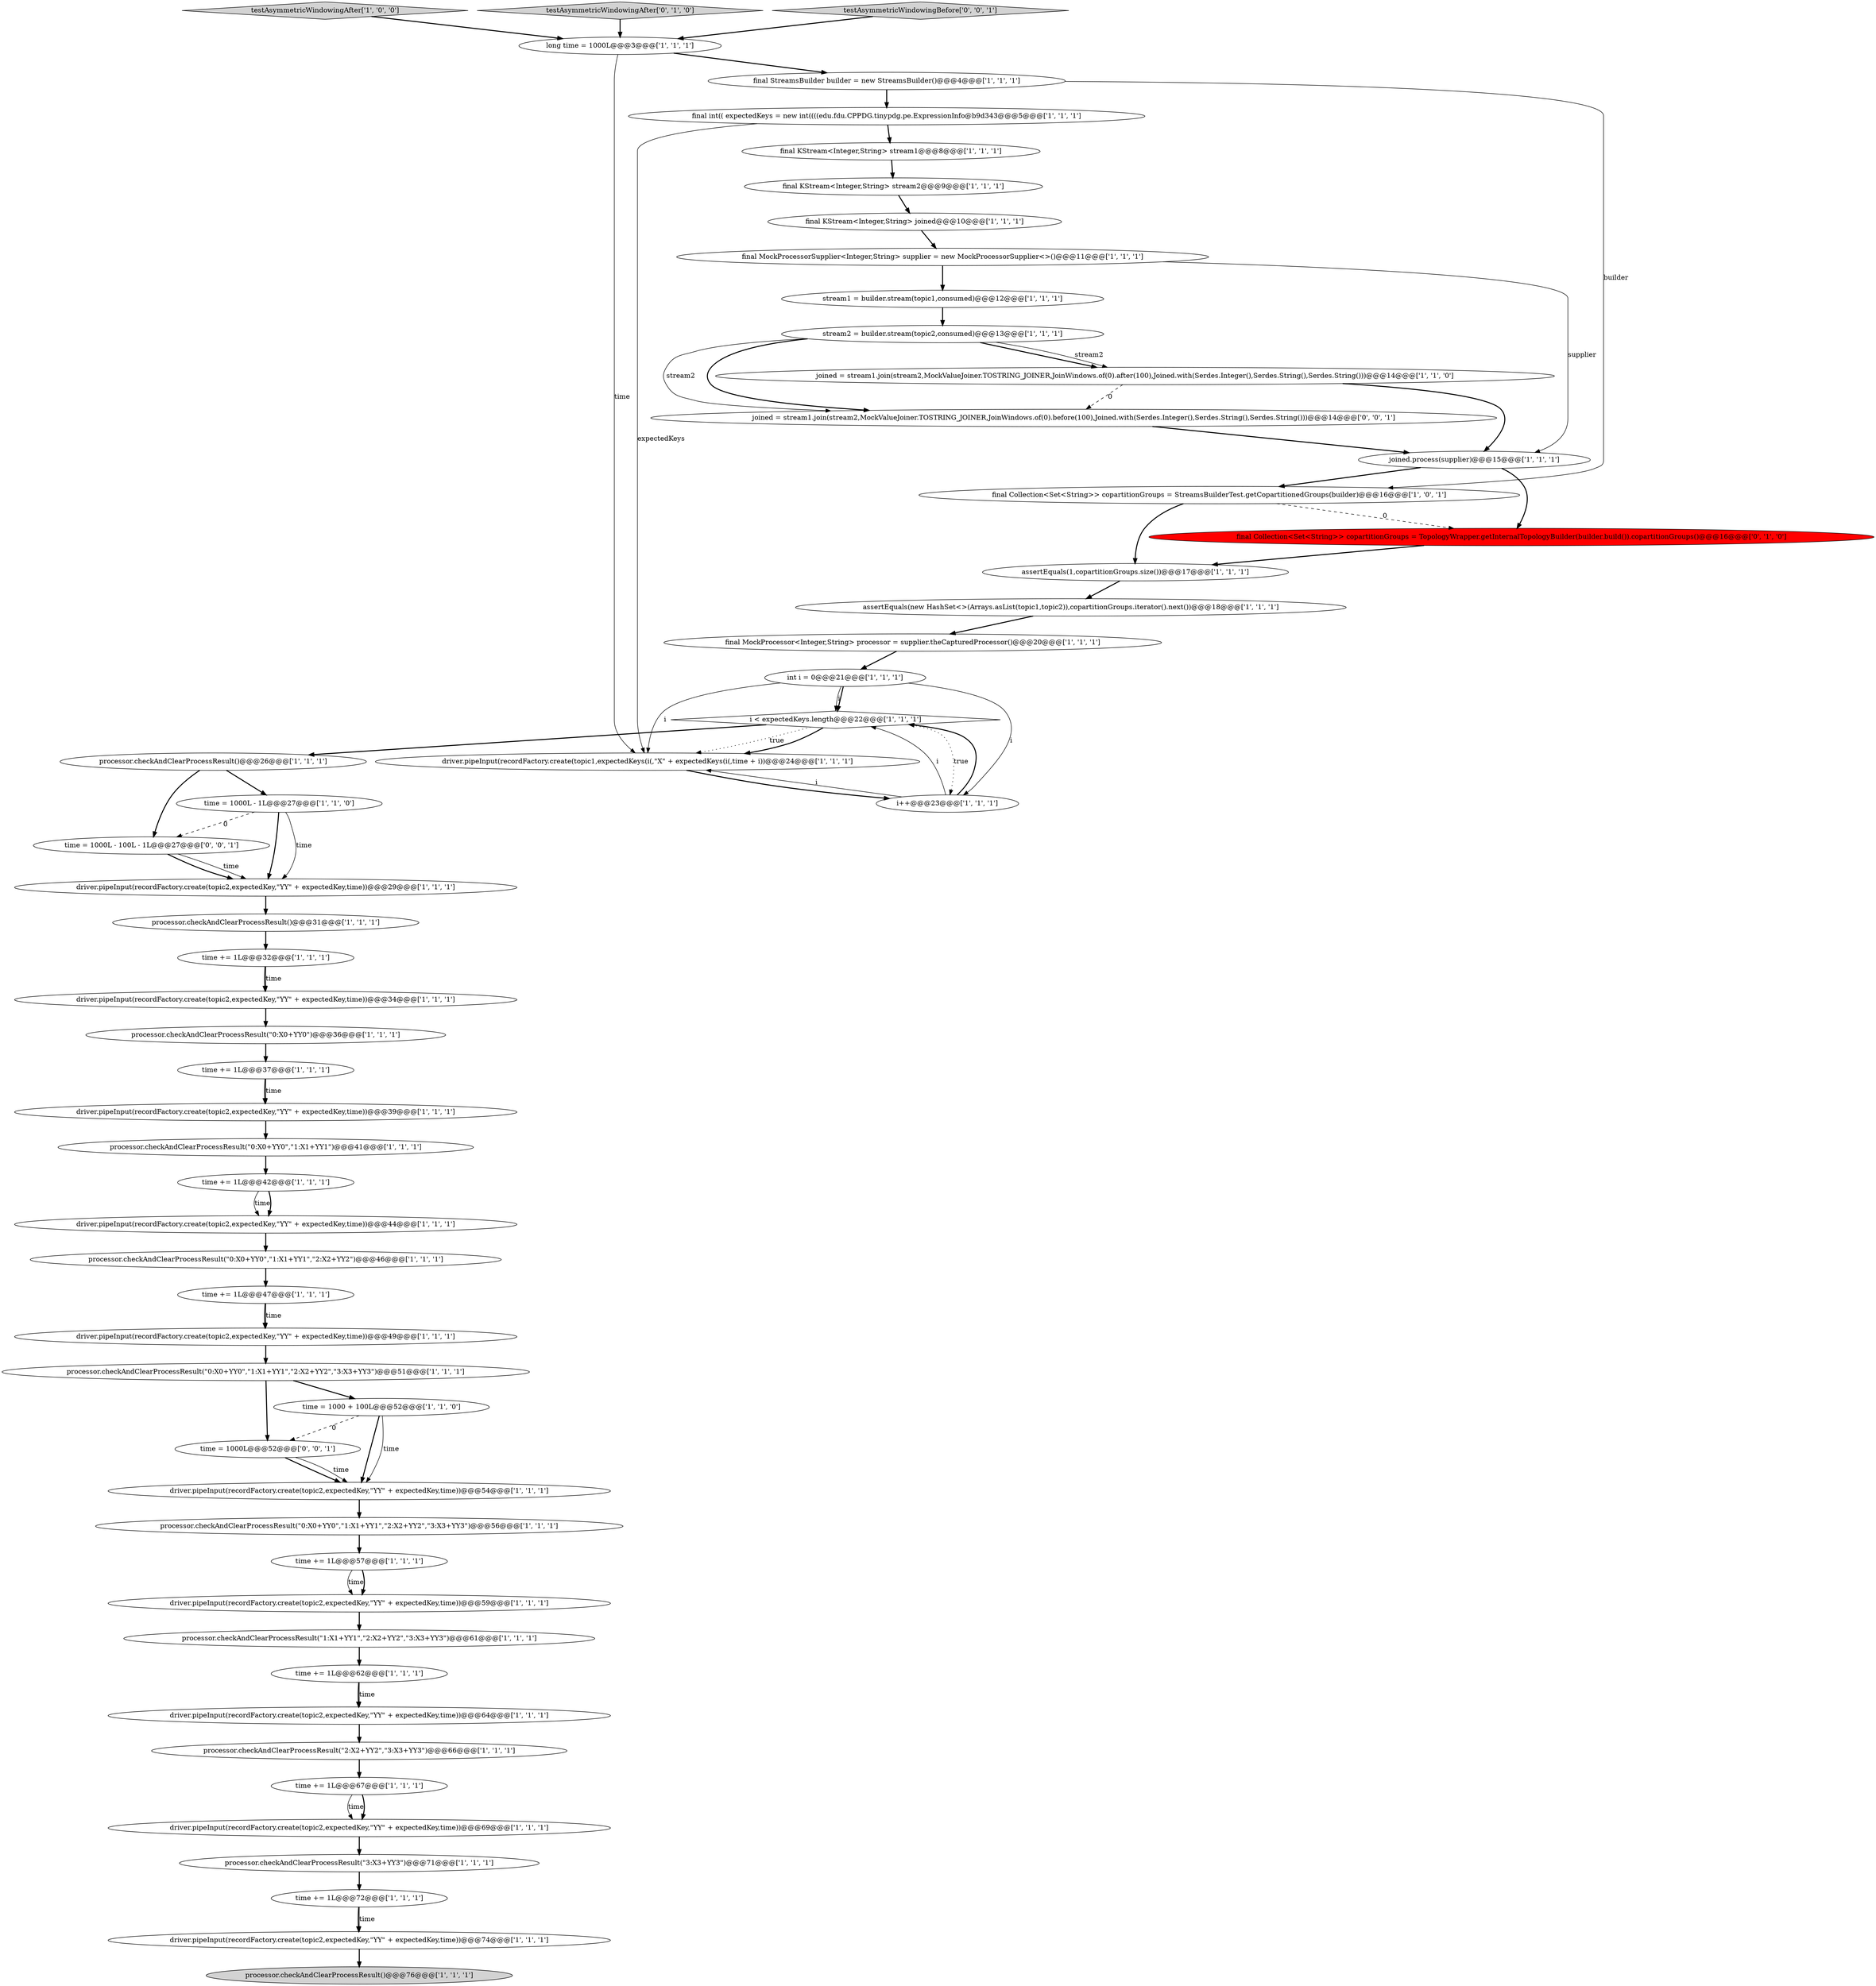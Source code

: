 digraph {
33 [style = filled, label = "stream1 = builder.stream(topic1,consumed)@@@12@@@['1', '1', '1']", fillcolor = white, shape = ellipse image = "AAA0AAABBB1BBB"];
9 [style = filled, label = "joined.process(supplier)@@@15@@@['1', '1', '1']", fillcolor = white, shape = ellipse image = "AAA0AAABBB1BBB"];
28 [style = filled, label = "final KStream<Integer,String> stream2@@@9@@@['1', '1', '1']", fillcolor = white, shape = ellipse image = "AAA0AAABBB1BBB"];
1 [style = filled, label = "final MockProcessor<Integer,String> processor = supplier.theCapturedProcessor()@@@20@@@['1', '1', '1']", fillcolor = white, shape = ellipse image = "AAA0AAABBB1BBB"];
30 [style = filled, label = "driver.pipeInput(recordFactory.create(topic2,expectedKey,\"YY\" + expectedKey,time))@@@34@@@['1', '1', '1']", fillcolor = white, shape = ellipse image = "AAA0AAABBB1BBB"];
35 [style = filled, label = "i < expectedKeys.length@@@22@@@['1', '1', '1']", fillcolor = white, shape = diamond image = "AAA0AAABBB1BBB"];
39 [style = filled, label = "testAsymmetricWindowingAfter['1', '0', '0']", fillcolor = lightgray, shape = diamond image = "AAA0AAABBB1BBB"];
55 [style = filled, label = "joined = stream1.join(stream2,MockValueJoiner.TOSTRING_JOINER,JoinWindows.of(0).before(100),Joined.with(Serdes.Integer(),Serdes.String(),Serdes.String()))@@@14@@@['0', '0', '1']", fillcolor = white, shape = ellipse image = "AAA0AAABBB3BBB"];
48 [style = filled, label = "driver.pipeInput(recordFactory.create(topic2,expectedKey,\"YY\" + expectedKey,time))@@@44@@@['1', '1', '1']", fillcolor = white, shape = ellipse image = "AAA0AAABBB1BBB"];
49 [style = filled, label = "long time = 1000L@@@3@@@['1', '1', '1']", fillcolor = white, shape = ellipse image = "AAA0AAABBB1BBB"];
29 [style = filled, label = "driver.pipeInput(recordFactory.create(topic2,expectedKey,\"YY\" + expectedKey,time))@@@39@@@['1', '1', '1']", fillcolor = white, shape = ellipse image = "AAA0AAABBB1BBB"];
22 [style = filled, label = "final Collection<Set<String>> copartitionGroups = StreamsBuilderTest.getCopartitionedGroups(builder)@@@16@@@['1', '0', '1']", fillcolor = white, shape = ellipse image = "AAA0AAABBB1BBB"];
41 [style = filled, label = "processor.checkAndClearProcessResult(\"0:X0+YY0\",\"1:X1+YY1\",\"2:X2+YY2\")@@@46@@@['1', '1', '1']", fillcolor = white, shape = ellipse image = "AAA0AAABBB1BBB"];
0 [style = filled, label = "time = 1000 + 100L@@@52@@@['1', '1', '0']", fillcolor = white, shape = ellipse image = "AAA0AAABBB1BBB"];
5 [style = filled, label = "driver.pipeInput(recordFactory.create(topic2,expectedKey,\"YY\" + expectedKey,time))@@@69@@@['1', '1', '1']", fillcolor = white, shape = ellipse image = "AAA0AAABBB1BBB"];
4 [style = filled, label = "time += 1L@@@47@@@['1', '1', '1']", fillcolor = white, shape = ellipse image = "AAA0AAABBB1BBB"];
25 [style = filled, label = "time += 1L@@@32@@@['1', '1', '1']", fillcolor = white, shape = ellipse image = "AAA0AAABBB1BBB"];
43 [style = filled, label = "processor.checkAndClearProcessResult(\"0:X0+YY0\",\"1:X1+YY1\",\"2:X2+YY2\",\"3:X3+YY3\")@@@56@@@['1', '1', '1']", fillcolor = white, shape = ellipse image = "AAA0AAABBB1BBB"];
16 [style = filled, label = "processor.checkAndClearProcessResult(\"2:X2+YY2\",\"3:X3+YY3\")@@@66@@@['1', '1', '1']", fillcolor = white, shape = ellipse image = "AAA0AAABBB1BBB"];
19 [style = filled, label = "driver.pipeInput(recordFactory.create(topic2,expectedKey,\"YY\" + expectedKey,time))@@@29@@@['1', '1', '1']", fillcolor = white, shape = ellipse image = "AAA0AAABBB1BBB"];
53 [style = filled, label = "time = 1000L - 100L - 1L@@@27@@@['0', '0', '1']", fillcolor = white, shape = ellipse image = "AAA0AAABBB3BBB"];
34 [style = filled, label = "processor.checkAndClearProcessResult()@@@76@@@['1', '1', '1']", fillcolor = lightgray, shape = ellipse image = "AAA0AAABBB1BBB"];
42 [style = filled, label = "time += 1L@@@57@@@['1', '1', '1']", fillcolor = white, shape = ellipse image = "AAA0AAABBB1BBB"];
14 [style = filled, label = "driver.pipeInput(recordFactory.create(topic2,expectedKey,\"YY\" + expectedKey,time))@@@54@@@['1', '1', '1']", fillcolor = white, shape = ellipse image = "AAA0AAABBB1BBB"];
17 [style = filled, label = "final StreamsBuilder builder = new StreamsBuilder()@@@4@@@['1', '1', '1']", fillcolor = white, shape = ellipse image = "AAA0AAABBB1BBB"];
18 [style = filled, label = "final KStream<Integer,String> joined@@@10@@@['1', '1', '1']", fillcolor = white, shape = ellipse image = "AAA0AAABBB1BBB"];
15 [style = filled, label = "assertEquals(1,copartitionGroups.size())@@@17@@@['1', '1', '1']", fillcolor = white, shape = ellipse image = "AAA0AAABBB1BBB"];
7 [style = filled, label = "final KStream<Integer,String> stream1@@@8@@@['1', '1', '1']", fillcolor = white, shape = ellipse image = "AAA0AAABBB1BBB"];
44 [style = filled, label = "joined = stream1.join(stream2,MockValueJoiner.TOSTRING_JOINER,JoinWindows.of(0).after(100),Joined.with(Serdes.Integer(),Serdes.String(),Serdes.String()))@@@14@@@['1', '1', '0']", fillcolor = white, shape = ellipse image = "AAA0AAABBB1BBB"];
26 [style = filled, label = "driver.pipeInput(recordFactory.create(topic1,expectedKeys(i(,\"X\" + expectedKeys(i(,time + i))@@@24@@@['1', '1', '1']", fillcolor = white, shape = ellipse image = "AAA0AAABBB1BBB"];
47 [style = filled, label = "processor.checkAndClearProcessResult()@@@31@@@['1', '1', '1']", fillcolor = white, shape = ellipse image = "AAA0AAABBB1BBB"];
12 [style = filled, label = "final int(( expectedKeys = new int((((edu.fdu.CPPDG.tinypdg.pe.ExpressionInfo@b9d343@@@5@@@['1', '1', '1']", fillcolor = white, shape = ellipse image = "AAA0AAABBB1BBB"];
50 [style = filled, label = "processor.checkAndClearProcessResult(\"3:X3+YY3\")@@@71@@@['1', '1', '1']", fillcolor = white, shape = ellipse image = "AAA0AAABBB1BBB"];
3 [style = filled, label = "time += 1L@@@42@@@['1', '1', '1']", fillcolor = white, shape = ellipse image = "AAA0AAABBB1BBB"];
20 [style = filled, label = "time += 1L@@@37@@@['1', '1', '1']", fillcolor = white, shape = ellipse image = "AAA0AAABBB1BBB"];
38 [style = filled, label = "final MockProcessorSupplier<Integer,String> supplier = new MockProcessorSupplier<>()@@@11@@@['1', '1', '1']", fillcolor = white, shape = ellipse image = "AAA0AAABBB1BBB"];
51 [style = filled, label = "final Collection<Set<String>> copartitionGroups = TopologyWrapper.getInternalTopologyBuilder(builder.build()).copartitionGroups()@@@16@@@['0', '1', '0']", fillcolor = red, shape = ellipse image = "AAA1AAABBB2BBB"];
27 [style = filled, label = "processor.checkAndClearProcessResult(\"0:X0+YY0\",\"1:X1+YY1\")@@@41@@@['1', '1', '1']", fillcolor = white, shape = ellipse image = "AAA0AAABBB1BBB"];
36 [style = filled, label = "time += 1L@@@67@@@['1', '1', '1']", fillcolor = white, shape = ellipse image = "AAA0AAABBB1BBB"];
13 [style = filled, label = "driver.pipeInput(recordFactory.create(topic2,expectedKey,\"YY\" + expectedKey,time))@@@59@@@['1', '1', '1']", fillcolor = white, shape = ellipse image = "AAA0AAABBB1BBB"];
21 [style = filled, label = "time += 1L@@@62@@@['1', '1', '1']", fillcolor = white, shape = ellipse image = "AAA0AAABBB1BBB"];
23 [style = filled, label = "processor.checkAndClearProcessResult(\"0:X0+YY0\")@@@36@@@['1', '1', '1']", fillcolor = white, shape = ellipse image = "AAA0AAABBB1BBB"];
11 [style = filled, label = "driver.pipeInput(recordFactory.create(topic2,expectedKey,\"YY\" + expectedKey,time))@@@64@@@['1', '1', '1']", fillcolor = white, shape = ellipse image = "AAA0AAABBB1BBB"];
31 [style = filled, label = "assertEquals(new HashSet<>(Arrays.asList(topic1,topic2)),copartitionGroups.iterator().next())@@@18@@@['1', '1', '1']", fillcolor = white, shape = ellipse image = "AAA0AAABBB1BBB"];
40 [style = filled, label = "driver.pipeInput(recordFactory.create(topic2,expectedKey,\"YY\" + expectedKey,time))@@@49@@@['1', '1', '1']", fillcolor = white, shape = ellipse image = "AAA0AAABBB1BBB"];
46 [style = filled, label = "stream2 = builder.stream(topic2,consumed)@@@13@@@['1', '1', '1']", fillcolor = white, shape = ellipse image = "AAA0AAABBB1BBB"];
8 [style = filled, label = "driver.pipeInput(recordFactory.create(topic2,expectedKey,\"YY\" + expectedKey,time))@@@74@@@['1', '1', '1']", fillcolor = white, shape = ellipse image = "AAA0AAABBB1BBB"];
32 [style = filled, label = "time = 1000L - 1L@@@27@@@['1', '1', '0']", fillcolor = white, shape = ellipse image = "AAA0AAABBB1BBB"];
45 [style = filled, label = "int i = 0@@@21@@@['1', '1', '1']", fillcolor = white, shape = ellipse image = "AAA0AAABBB1BBB"];
24 [style = filled, label = "time += 1L@@@72@@@['1', '1', '1']", fillcolor = white, shape = ellipse image = "AAA0AAABBB1BBB"];
52 [style = filled, label = "testAsymmetricWindowingAfter['0', '1', '0']", fillcolor = lightgray, shape = diamond image = "AAA0AAABBB2BBB"];
2 [style = filled, label = "i++@@@23@@@['1', '1', '1']", fillcolor = white, shape = ellipse image = "AAA0AAABBB1BBB"];
6 [style = filled, label = "processor.checkAndClearProcessResult(\"0:X0+YY0\",\"1:X1+YY1\",\"2:X2+YY2\",\"3:X3+YY3\")@@@51@@@['1', '1', '1']", fillcolor = white, shape = ellipse image = "AAA0AAABBB1BBB"];
54 [style = filled, label = "time = 1000L@@@52@@@['0', '0', '1']", fillcolor = white, shape = ellipse image = "AAA0AAABBB3BBB"];
37 [style = filled, label = "processor.checkAndClearProcessResult()@@@26@@@['1', '1', '1']", fillcolor = white, shape = ellipse image = "AAA0AAABBB1BBB"];
10 [style = filled, label = "processor.checkAndClearProcessResult(\"1:X1+YY1\",\"2:X2+YY2\",\"3:X3+YY3\")@@@61@@@['1', '1', '1']", fillcolor = white, shape = ellipse image = "AAA0AAABBB1BBB"];
56 [style = filled, label = "testAsymmetricWindowingBefore['0', '0', '1']", fillcolor = lightgray, shape = diamond image = "AAA0AAABBB3BBB"];
2->35 [style = bold, label=""];
22->15 [style = bold, label=""];
40->6 [style = bold, label=""];
25->30 [style = bold, label=""];
43->42 [style = bold, label=""];
35->26 [style = dotted, label="true"];
31->1 [style = bold, label=""];
32->19 [style = solid, label="time"];
12->7 [style = bold, label=""];
53->19 [style = solid, label="time"];
37->53 [style = bold, label=""];
53->19 [style = bold, label=""];
0->14 [style = bold, label=""];
49->26 [style = solid, label="time"];
35->37 [style = bold, label=""];
35->2 [style = dotted, label="true"];
33->46 [style = bold, label=""];
39->49 [style = bold, label=""];
37->32 [style = bold, label=""];
42->13 [style = solid, label="time"];
46->55 [style = solid, label="stream2"];
45->35 [style = bold, label=""];
18->38 [style = bold, label=""];
11->16 [style = bold, label=""];
8->34 [style = bold, label=""];
9->51 [style = bold, label=""];
28->18 [style = bold, label=""];
48->41 [style = bold, label=""];
6->54 [style = bold, label=""];
41->4 [style = bold, label=""];
10->21 [style = bold, label=""];
0->54 [style = dashed, label="0"];
14->43 [style = bold, label=""];
25->30 [style = solid, label="time"];
29->27 [style = bold, label=""];
44->55 [style = dashed, label="0"];
47->25 [style = bold, label=""];
21->11 [style = bold, label=""];
15->31 [style = bold, label=""];
49->17 [style = bold, label=""];
3->48 [style = solid, label="time"];
24->8 [style = bold, label=""];
38->33 [style = bold, label=""];
1->45 [style = bold, label=""];
55->9 [style = bold, label=""];
46->44 [style = bold, label=""];
9->22 [style = bold, label=""];
13->10 [style = bold, label=""];
0->14 [style = solid, label="time"];
16->36 [style = bold, label=""];
23->20 [style = bold, label=""];
38->9 [style = solid, label="supplier"];
32->53 [style = dashed, label="0"];
32->19 [style = bold, label=""];
45->35 [style = solid, label="i"];
17->12 [style = bold, label=""];
19->47 [style = bold, label=""];
7->28 [style = bold, label=""];
36->5 [style = solid, label="time"];
2->26 [style = solid, label="i"];
24->8 [style = solid, label="time"];
46->44 [style = solid, label="stream2"];
12->26 [style = solid, label="expectedKeys"];
36->5 [style = bold, label=""];
17->22 [style = solid, label="builder"];
44->9 [style = bold, label=""];
35->26 [style = bold, label=""];
54->14 [style = bold, label=""];
50->24 [style = bold, label=""];
46->55 [style = bold, label=""];
4->40 [style = bold, label=""];
2->35 [style = solid, label="i"];
42->13 [style = bold, label=""];
56->49 [style = bold, label=""];
20->29 [style = bold, label=""];
52->49 [style = bold, label=""];
30->23 [style = bold, label=""];
27->3 [style = bold, label=""];
6->0 [style = bold, label=""];
45->2 [style = solid, label="i"];
26->2 [style = bold, label=""];
45->26 [style = solid, label="i"];
54->14 [style = solid, label="time"];
3->48 [style = bold, label=""];
20->29 [style = solid, label="time"];
4->40 [style = solid, label="time"];
51->15 [style = bold, label=""];
5->50 [style = bold, label=""];
21->11 [style = solid, label="time"];
22->51 [style = dashed, label="0"];
}
